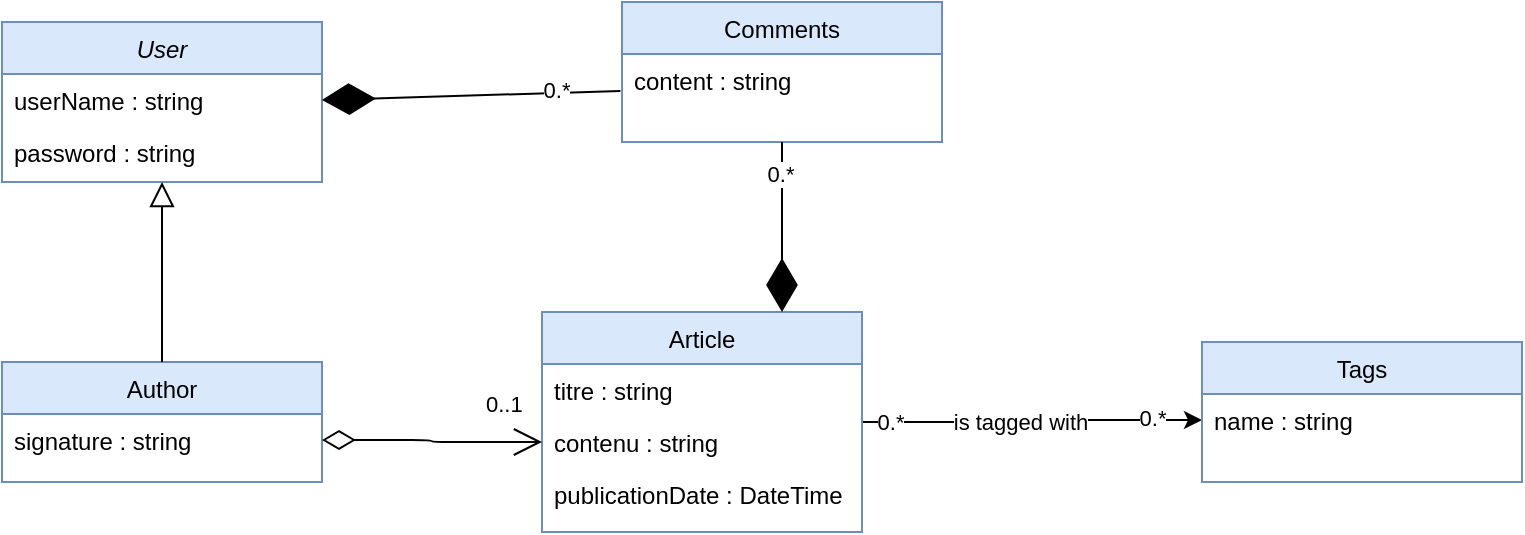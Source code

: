 <mxfile version="14.1.8" type="device"><diagram id="C5RBs43oDa-KdzZeNtuy" name="Page-1"><mxGraphModel dx="1185" dy="693" grid="1" gridSize="10" guides="1" tooltips="1" connect="1" arrows="1" fold="1" page="1" pageScale="1" pageWidth="827" pageHeight="1169" math="0" shadow="0"><root><mxCell id="WIyWlLk6GJQsqaUBKTNV-0"/><mxCell id="WIyWlLk6GJQsqaUBKTNV-1" parent="WIyWlLk6GJQsqaUBKTNV-0"/><mxCell id="zkfFHV4jXpPFQw0GAbJ--0" value="User" style="swimlane;fontStyle=2;align=center;verticalAlign=top;childLayout=stackLayout;horizontal=1;startSize=26;horizontalStack=0;resizeParent=1;resizeLast=0;collapsible=1;marginBottom=0;rounded=0;shadow=0;strokeWidth=1;fillColor=#dae8fc;strokeColor=#6c8ebf;" parent="WIyWlLk6GJQsqaUBKTNV-1" vertex="1"><mxGeometry x="40" y="150" width="160" height="80" as="geometry"><mxRectangle x="230" y="140" width="160" height="26" as="alternateBounds"/></mxGeometry></mxCell><mxCell id="zkfFHV4jXpPFQw0GAbJ--1" value="userName : string" style="text;align=left;verticalAlign=top;spacingLeft=4;spacingRight=4;overflow=hidden;rotatable=0;points=[[0,0.5],[1,0.5]];portConstraint=eastwest;" parent="zkfFHV4jXpPFQw0GAbJ--0" vertex="1"><mxGeometry y="26" width="160" height="26" as="geometry"/></mxCell><mxCell id="zkfFHV4jXpPFQw0GAbJ--2" value="password : string" style="text;align=left;verticalAlign=top;spacingLeft=4;spacingRight=4;overflow=hidden;rotatable=0;points=[[0,0.5],[1,0.5]];portConstraint=eastwest;rounded=0;shadow=0;html=0;" parent="zkfFHV4jXpPFQw0GAbJ--0" vertex="1"><mxGeometry y="52" width="160" height="26" as="geometry"/></mxCell><mxCell id="zkfFHV4jXpPFQw0GAbJ--6" value="Author" style="swimlane;fontStyle=0;align=center;verticalAlign=top;childLayout=stackLayout;horizontal=1;startSize=26;horizontalStack=0;resizeParent=1;resizeLast=0;collapsible=1;marginBottom=0;rounded=0;shadow=0;strokeWidth=1;fillColor=#dae8fc;strokeColor=#6c8ebf;" parent="WIyWlLk6GJQsqaUBKTNV-1" vertex="1"><mxGeometry x="40" y="320" width="160" height="60" as="geometry"><mxRectangle x="130" y="380" width="160" height="26" as="alternateBounds"/></mxGeometry></mxCell><mxCell id="zkfFHV4jXpPFQw0GAbJ--7" value="signature : string" style="text;align=left;verticalAlign=top;spacingLeft=4;spacingRight=4;overflow=hidden;rotatable=0;points=[[0,0.5],[1,0.5]];portConstraint=eastwest;" parent="zkfFHV4jXpPFQw0GAbJ--6" vertex="1"><mxGeometry y="26" width="160" height="26" as="geometry"/></mxCell><mxCell id="zkfFHV4jXpPFQw0GAbJ--12" value="" style="endArrow=block;endSize=10;endFill=0;shadow=0;strokeWidth=1;rounded=0;edgeStyle=elbowEdgeStyle;elbow=vertical;" parent="WIyWlLk6GJQsqaUBKTNV-1" source="zkfFHV4jXpPFQw0GAbJ--6" target="zkfFHV4jXpPFQw0GAbJ--0" edge="1"><mxGeometry width="160" relative="1" as="geometry"><mxPoint x="20" y="233" as="sourcePoint"/><mxPoint x="20" y="233" as="targetPoint"/></mxGeometry></mxCell><mxCell id="SXQTeRWz9NME5U8AVwWG-8" style="edgeStyle=orthogonalEdgeStyle;rounded=0;orthogonalLoop=1;jettySize=auto;html=1;" edge="1" parent="WIyWlLk6GJQsqaUBKTNV-1" source="zkfFHV4jXpPFQw0GAbJ--17" target="SXQTeRWz9NME5U8AVwWG-1"><mxGeometry relative="1" as="geometry"/></mxCell><mxCell id="SXQTeRWz9NME5U8AVwWG-9" value="is tagged with" style="edgeLabel;html=1;align=center;verticalAlign=middle;resizable=0;points=[];" vertex="1" connectable="0" parent="SXQTeRWz9NME5U8AVwWG-8"><mxGeometry x="-0.282" y="-3" relative="1" as="geometry"><mxPoint x="17.03" y="-3" as="offset"/></mxGeometry></mxCell><mxCell id="SXQTeRWz9NME5U8AVwWG-10" value="0.*" style="edgeLabel;html=1;align=center;verticalAlign=middle;resizable=0;points=[];" vertex="1" connectable="0" parent="SXQTeRWz9NME5U8AVwWG-8"><mxGeometry x="0.702" y="1" relative="1" as="geometry"><mxPoint as="offset"/></mxGeometry></mxCell><mxCell id="SXQTeRWz9NME5U8AVwWG-11" value="0.*" style="edgeLabel;html=1;align=center;verticalAlign=middle;resizable=0;points=[];" vertex="1" connectable="0" parent="SXQTeRWz9NME5U8AVwWG-8"><mxGeometry x="-0.841" relative="1" as="geometry"><mxPoint as="offset"/></mxGeometry></mxCell><mxCell id="zkfFHV4jXpPFQw0GAbJ--17" value="Article" style="swimlane;fontStyle=0;align=center;verticalAlign=top;childLayout=stackLayout;horizontal=1;startSize=26;horizontalStack=0;resizeParent=1;resizeLast=0;collapsible=1;marginBottom=0;rounded=0;shadow=0;strokeWidth=1;fillColor=#dae8fc;strokeColor=#6c8ebf;" parent="WIyWlLk6GJQsqaUBKTNV-1" vertex="1"><mxGeometry x="310" y="295" width="160" height="110" as="geometry"><mxRectangle x="550" y="140" width="160" height="26" as="alternateBounds"/></mxGeometry></mxCell><mxCell id="zkfFHV4jXpPFQw0GAbJ--18" value="titre : string" style="text;align=left;verticalAlign=top;spacingLeft=4;spacingRight=4;overflow=hidden;rotatable=0;points=[[0,0.5],[1,0.5]];portConstraint=eastwest;" parent="zkfFHV4jXpPFQw0GAbJ--17" vertex="1"><mxGeometry y="26" width="160" height="26" as="geometry"/></mxCell><mxCell id="zkfFHV4jXpPFQw0GAbJ--19" value="contenu : string" style="text;align=left;verticalAlign=top;spacingLeft=4;spacingRight=4;overflow=hidden;rotatable=0;points=[[0,0.5],[1,0.5]];portConstraint=eastwest;rounded=0;shadow=0;html=0;" parent="zkfFHV4jXpPFQw0GAbJ--17" vertex="1"><mxGeometry y="52" width="160" height="26" as="geometry"/></mxCell><mxCell id="zkfFHV4jXpPFQw0GAbJ--20" value="publicationDate : DateTime" style="text;align=left;verticalAlign=top;spacingLeft=4;spacingRight=4;overflow=hidden;rotatable=0;points=[[0,0.5],[1,0.5]];portConstraint=eastwest;rounded=0;shadow=0;html=0;" parent="zkfFHV4jXpPFQw0GAbJ--17" vertex="1"><mxGeometry y="78" width="160" height="26" as="geometry"/></mxCell><mxCell id="SXQTeRWz9NME5U8AVwWG-0" value="Tags" style="swimlane;fontStyle=0;align=center;verticalAlign=top;childLayout=stackLayout;horizontal=1;startSize=26;horizontalStack=0;resizeParent=1;resizeLast=0;collapsible=1;marginBottom=0;rounded=0;shadow=0;strokeWidth=1;fillColor=#dae8fc;strokeColor=#6c8ebf;" vertex="1" parent="WIyWlLk6GJQsqaUBKTNV-1"><mxGeometry x="640" y="310" width="160" height="70" as="geometry"><mxRectangle x="550" y="140" width="160" height="26" as="alternateBounds"/></mxGeometry></mxCell><mxCell id="SXQTeRWz9NME5U8AVwWG-1" value="name : string" style="text;align=left;verticalAlign=top;spacingLeft=4;spacingRight=4;overflow=hidden;rotatable=0;points=[[0,0.5],[1,0.5]];portConstraint=eastwest;" vertex="1" parent="SXQTeRWz9NME5U8AVwWG-0"><mxGeometry y="26" width="160" height="26" as="geometry"/></mxCell><mxCell id="SXQTeRWz9NME5U8AVwWG-12" value="0..1" style="endArrow=open;html=1;endSize=12;startArrow=diamondThin;startSize=14;startFill=0;edgeStyle=orthogonalEdgeStyle;align=left;verticalAlign=bottom;exitX=1;exitY=0.5;exitDx=0;exitDy=0;entryX=0;entryY=0.5;entryDx=0;entryDy=0;" edge="1" parent="WIyWlLk6GJQsqaUBKTNV-1" source="zkfFHV4jXpPFQw0GAbJ--7" target="zkfFHV4jXpPFQw0GAbJ--19"><mxGeometry x="0.46" y="10" relative="1" as="geometry"><mxPoint x="210" y="360" as="sourcePoint"/><mxPoint x="370" y="360" as="targetPoint"/><mxPoint as="offset"/></mxGeometry></mxCell><mxCell id="SXQTeRWz9NME5U8AVwWG-13" value="Comments" style="swimlane;fontStyle=0;align=center;verticalAlign=top;childLayout=stackLayout;horizontal=1;startSize=26;horizontalStack=0;resizeParent=1;resizeLast=0;collapsible=1;marginBottom=0;rounded=0;shadow=0;strokeWidth=1;fillColor=#dae8fc;strokeColor=#6c8ebf;" vertex="1" parent="WIyWlLk6GJQsqaUBKTNV-1"><mxGeometry x="350" y="140" width="160" height="70" as="geometry"><mxRectangle x="550" y="140" width="160" height="26" as="alternateBounds"/></mxGeometry></mxCell><mxCell id="SXQTeRWz9NME5U8AVwWG-14" value="content : string" style="text;align=left;verticalAlign=top;spacingLeft=4;spacingRight=4;overflow=hidden;rotatable=0;points=[[0,0.5],[1,0.5]];portConstraint=eastwest;" vertex="1" parent="SXQTeRWz9NME5U8AVwWG-13"><mxGeometry y="26" width="160" height="26" as="geometry"/></mxCell><mxCell id="SXQTeRWz9NME5U8AVwWG-15" value="" style="endArrow=diamondThin;endFill=1;endSize=24;html=1;entryX=1;entryY=0.5;entryDx=0;entryDy=0;exitX=-0.005;exitY=0.712;exitDx=0;exitDy=0;exitPerimeter=0;" edge="1" parent="WIyWlLk6GJQsqaUBKTNV-1" source="SXQTeRWz9NME5U8AVwWG-14" target="zkfFHV4jXpPFQw0GAbJ--1"><mxGeometry width="160" relative="1" as="geometry"><mxPoint x="220" y="240" as="sourcePoint"/><mxPoint x="380" y="240" as="targetPoint"/></mxGeometry></mxCell><mxCell id="SXQTeRWz9NME5U8AVwWG-17" value="0.*" style="edgeLabel;html=1;align=center;verticalAlign=middle;resizable=0;points=[];" vertex="1" connectable="0" parent="SXQTeRWz9NME5U8AVwWG-15"><mxGeometry x="-0.565" y="-2" relative="1" as="geometry"><mxPoint as="offset"/></mxGeometry></mxCell><mxCell id="SXQTeRWz9NME5U8AVwWG-16" value="" style="endArrow=diamondThin;endFill=1;endSize=24;html=1;entryX=0.75;entryY=0;entryDx=0;entryDy=0;exitX=0.5;exitY=1;exitDx=0;exitDy=0;" edge="1" parent="WIyWlLk6GJQsqaUBKTNV-1" source="SXQTeRWz9NME5U8AVwWG-13" target="zkfFHV4jXpPFQw0GAbJ--17"><mxGeometry width="160" relative="1" as="geometry"><mxPoint x="340" y="197.838" as="sourcePoint"/><mxPoint x="210" y="199.0" as="targetPoint"/></mxGeometry></mxCell><mxCell id="SXQTeRWz9NME5U8AVwWG-18" value="0.*" style="edgeLabel;html=1;align=center;verticalAlign=middle;resizable=0;points=[];" vertex="1" connectable="0" parent="SXQTeRWz9NME5U8AVwWG-16"><mxGeometry x="-0.62" y="-1" relative="1" as="geometry"><mxPoint as="offset"/></mxGeometry></mxCell></root></mxGraphModel></diagram></mxfile>